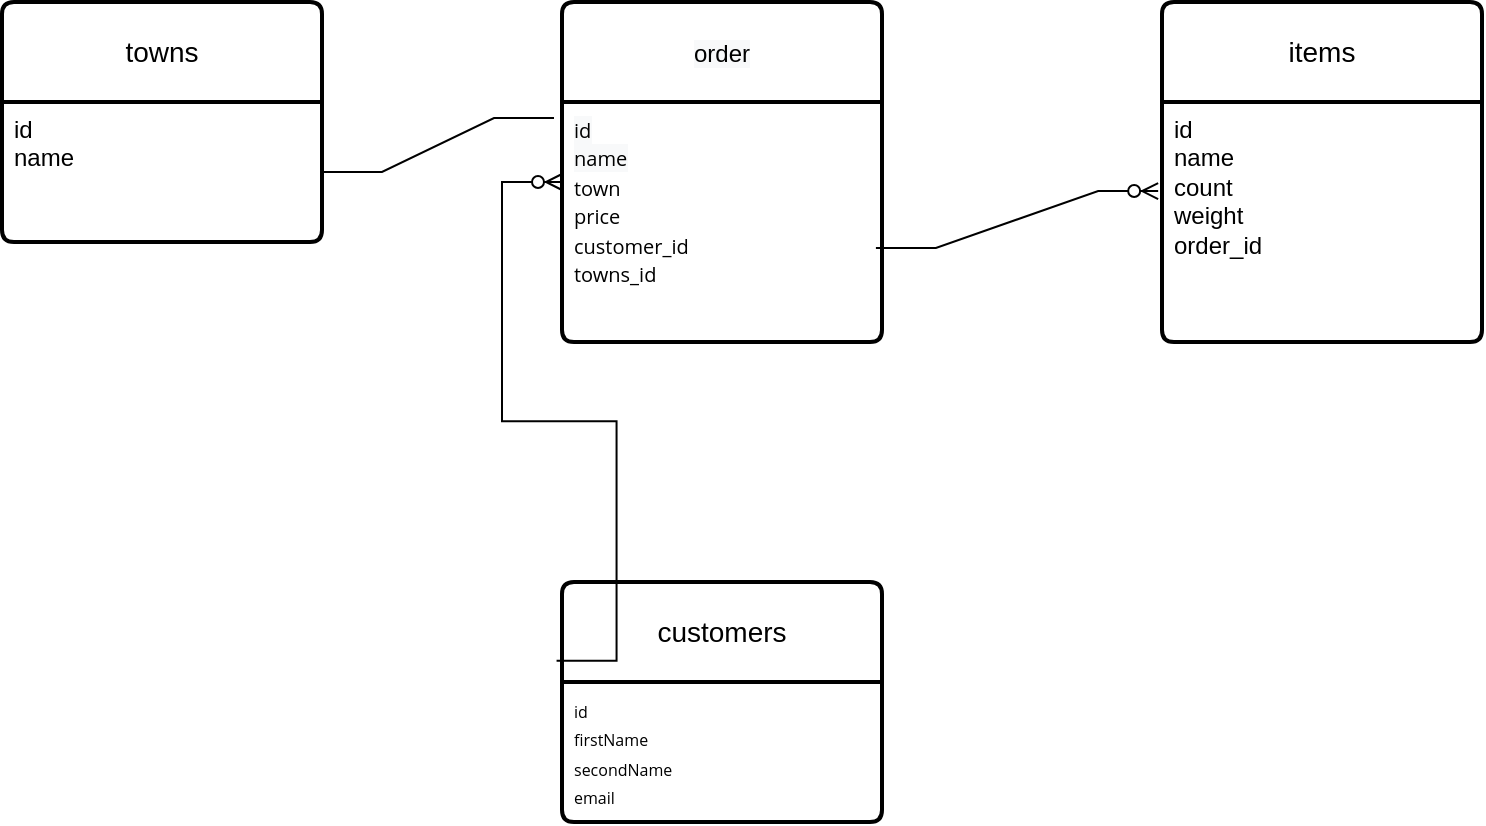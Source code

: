 <mxfile version="24.9.0">
  <diagram name="Страница — 1" id="wZw0v6t3x1GEAjuIiJGZ">
    <mxGraphModel dx="1122" dy="671" grid="1" gridSize="10" guides="1" tooltips="1" connect="1" arrows="1" fold="1" page="1" pageScale="1" pageWidth="827" pageHeight="1169" math="0" shadow="0">
      <root>
        <mxCell id="0" />
        <mxCell id="1" parent="0" />
        <mxCell id="xPtnCQ6gJe8y0sD0nyUU-1" value="&lt;span style=&quot;font-family: Helvetica, &amp;quot;VP Default&amp;quot;; font-size: 12px; background-color: rgb(248, 249, 250);&quot;&gt;order&lt;/span&gt;" style="swimlane;childLayout=stackLayout;horizontal=1;startSize=50;horizontalStack=0;rounded=1;fontSize=14;fontStyle=0;strokeWidth=2;resizeParent=0;resizeLast=1;shadow=0;dashed=0;align=center;arcSize=4;whiteSpace=wrap;html=1;" vertex="1" parent="1">
          <mxGeometry x="470" y="100" width="160" height="170" as="geometry" />
        </mxCell>
        <mxCell id="xPtnCQ6gJe8y0sD0nyUU-2" value="&lt;span style=&quot;white-space: normal; font-family: &amp;quot;Open Sans&amp;quot;, &amp;quot;VP Default&amp;quot;; font-size: 10px; text-align: center; background-color: rgb(248, 249, 250);&quot;&gt;id&lt;/span&gt;&lt;br style=&quot;white-space: normal; box-sizing: content-box; -webkit-font-smoothing: antialiased; font-family: &amp;quot;Open Sans&amp;quot;, &amp;quot;VP Default&amp;quot;; font-size: 10px; text-align: center;&quot;&gt;&lt;span style=&quot;white-space: normal; font-family: &amp;quot;Open Sans&amp;quot;, &amp;quot;VP Default&amp;quot;; font-size: 10px; text-align: center; background-color: rgb(248, 249, 250);&quot;&gt;name&lt;/span&gt;&lt;br style=&quot;white-space: normal; box-sizing: content-box; -webkit-font-smoothing: antialiased; font-family: &amp;quot;Open Sans&amp;quot;, &amp;quot;VP Default&amp;quot;; font-size: 10px; text-align: center;&quot;&gt;&lt;span style=&quot;white-space: normal; box-sizing: content-box; -webkit-font-smoothing: antialiased; font-family: &amp;quot;Open Sans&amp;quot;, &amp;quot;VP Default&amp;quot;; font-size: 10px; text-align: center;&quot;&gt;town&lt;br style=&quot;box-sizing: content-box; -webkit-font-smoothing: antialiased;&quot;&gt;price&lt;br style=&quot;box-sizing: content-box; -webkit-font-smoothing: antialiased;&quot;&gt;customer_id&amp;nbsp;&lt;/span&gt;&lt;div&gt;&lt;span style=&quot;white-space: normal; box-sizing: content-box; -webkit-font-smoothing: antialiased; font-family: &amp;quot;Open Sans&amp;quot;, &amp;quot;VP Default&amp;quot;; font-size: 10px; text-align: center;&quot;&gt;towns_id&lt;/span&gt;&lt;/div&gt;" style="align=left;strokeColor=none;fillColor=none;spacingLeft=4;fontSize=12;verticalAlign=top;resizable=0;rotatable=0;part=1;html=1;" vertex="1" parent="xPtnCQ6gJe8y0sD0nyUU-1">
          <mxGeometry y="50" width="160" height="120" as="geometry" />
        </mxCell>
        <mxCell id="xPtnCQ6gJe8y0sD0nyUU-4" value="items" style="swimlane;childLayout=stackLayout;horizontal=1;startSize=50;horizontalStack=0;rounded=1;fontSize=14;fontStyle=0;strokeWidth=2;resizeParent=0;resizeLast=1;shadow=0;dashed=0;align=center;arcSize=4;whiteSpace=wrap;html=1;" vertex="1" parent="1">
          <mxGeometry x="770" y="100" width="160" height="170" as="geometry" />
        </mxCell>
        <mxCell id="xPtnCQ6gJe8y0sD0nyUU-5" value="id&lt;div&gt;name&lt;/div&gt;&lt;div&gt;count&lt;/div&gt;&lt;div&gt;weight&lt;/div&gt;&lt;div&gt;order_id&lt;/div&gt;" style="align=left;strokeColor=none;fillColor=none;spacingLeft=4;fontSize=12;verticalAlign=top;resizable=0;rotatable=0;part=1;html=1;" vertex="1" parent="xPtnCQ6gJe8y0sD0nyUU-4">
          <mxGeometry y="50" width="160" height="120" as="geometry" />
        </mxCell>
        <mxCell id="xPtnCQ6gJe8y0sD0nyUU-6" value="" style="edgeStyle=entityRelationEdgeStyle;fontSize=12;html=1;endArrow=ERzeroToMany;endFill=1;rounded=0;entryX=-0.012;entryY=0.371;entryDx=0;entryDy=0;entryPerimeter=0;exitX=0.981;exitY=0.608;exitDx=0;exitDy=0;exitPerimeter=0;" edge="1" parent="1" source="xPtnCQ6gJe8y0sD0nyUU-2" target="xPtnCQ6gJe8y0sD0nyUU-5">
          <mxGeometry width="100" height="100" relative="1" as="geometry">
            <mxPoint x="630" y="240" as="sourcePoint" />
            <mxPoint x="730" y="140" as="targetPoint" />
          </mxGeometry>
        </mxCell>
        <mxCell id="xPtnCQ6gJe8y0sD0nyUU-7" value="customers" style="swimlane;childLayout=stackLayout;horizontal=1;startSize=50;horizontalStack=0;rounded=1;fontSize=14;fontStyle=0;strokeWidth=2;resizeParent=0;resizeLast=1;shadow=0;dashed=0;align=center;arcSize=4;whiteSpace=wrap;html=1;" vertex="1" parent="1">
          <mxGeometry x="470" y="390" width="160" height="120" as="geometry" />
        </mxCell>
        <mxCell id="xPtnCQ6gJe8y0sD0nyUU-8" value="&lt;font style=&quot;white-space: normal; box-sizing: content-box; -webkit-font-smoothing: antialiased; font-family: &amp;quot;Open Sans&amp;quot;, &amp;quot;VP Default&amp;quot;; font-size: 8px; text-align: center;&quot;&gt;id&lt;br style=&quot;box-sizing: content-box; -webkit-font-smoothing: antialiased;&quot;&gt;firstName&lt;/font&gt;&lt;br style=&quot;white-space: normal; box-sizing: content-box; -webkit-font-smoothing: antialiased; font-family: &amp;quot;Open Sans&amp;quot;, &amp;quot;VP Default&amp;quot;; font-size: 8px; text-align: center;&quot;&gt;&lt;font style=&quot;white-space: normal; box-sizing: content-box; -webkit-font-smoothing: antialiased; font-family: &amp;quot;Open Sans&amp;quot;, &amp;quot;VP Default&amp;quot;; font-size: 8px; text-align: center;&quot;&gt;secondName&lt;br style=&quot;box-sizing: content-box; -webkit-font-smoothing: antialiased;&quot;&gt;email&lt;/font&gt;" style="align=left;strokeColor=none;fillColor=none;spacingLeft=4;fontSize=12;verticalAlign=top;resizable=0;rotatable=0;part=1;html=1;" vertex="1" parent="xPtnCQ6gJe8y0sD0nyUU-7">
          <mxGeometry y="50" width="160" height="70" as="geometry" />
        </mxCell>
        <mxCell id="xPtnCQ6gJe8y0sD0nyUU-15" value="" style="edgeStyle=entityRelationEdgeStyle;fontSize=12;html=1;endArrow=ERzeroToMany;endFill=1;rounded=0;entryX=0.019;entryY=0.613;entryDx=0;entryDy=0;entryPerimeter=0;exitX=0.002;exitY=0.327;exitDx=0;exitDy=0;exitPerimeter=0;" edge="1" parent="1">
          <mxGeometry width="100" height="100" relative="1" as="geometry">
            <mxPoint x="467.28" y="429.33" as="sourcePoint" />
            <mxPoint x="470.0" y="190.0" as="targetPoint" />
            <Array as="points">
              <mxPoint x="356.96" y="326.44" />
              <mxPoint x="480" y="366.44" />
              <mxPoint x="480" y="366.44" />
              <mxPoint x="490" y="366.44" />
              <mxPoint x="416.96" y="356.44" />
              <mxPoint x="446.96" y="309.44" />
              <mxPoint x="456.96" y="316.44" />
              <mxPoint x="456.96" y="266.44" />
              <mxPoint x="386.96" y="346.44" />
              <mxPoint x="396.96" y="346.44" />
              <mxPoint x="376.96" y="356.44" />
              <mxPoint x="366.96" y="286.44" />
              <mxPoint x="336.96" y="266.44" />
              <mxPoint x="316.96" y="276.44" />
              <mxPoint x="316.96" y="336.44" />
              <mxPoint x="326.96" y="306.44" />
            </Array>
          </mxGeometry>
        </mxCell>
        <mxCell id="xPtnCQ6gJe8y0sD0nyUU-16" value="towns" style="swimlane;childLayout=stackLayout;horizontal=1;startSize=50;horizontalStack=0;rounded=1;fontSize=14;fontStyle=0;strokeWidth=2;resizeParent=0;resizeLast=1;shadow=0;dashed=0;align=center;arcSize=4;whiteSpace=wrap;html=1;" vertex="1" parent="1">
          <mxGeometry x="190" y="100" width="160" height="120" as="geometry" />
        </mxCell>
        <mxCell id="xPtnCQ6gJe8y0sD0nyUU-17" value="&lt;div&gt;id&lt;/div&gt;name" style="align=left;strokeColor=none;fillColor=none;spacingLeft=4;fontSize=12;verticalAlign=top;resizable=0;rotatable=0;part=1;html=1;" vertex="1" parent="xPtnCQ6gJe8y0sD0nyUU-16">
          <mxGeometry y="50" width="160" height="70" as="geometry" />
        </mxCell>
        <mxCell id="xPtnCQ6gJe8y0sD0nyUU-18" value="" style="edgeStyle=entityRelationEdgeStyle;fontSize=12;html=1;endArrow=none;endFill=0;rounded=0;entryX=-0.025;entryY=0.067;entryDx=0;entryDy=0;entryPerimeter=0;exitX=1;exitY=0.5;exitDx=0;exitDy=0;" edge="1" parent="1" source="xPtnCQ6gJe8y0sD0nyUU-17" target="xPtnCQ6gJe8y0sD0nyUU-2">
          <mxGeometry width="100" height="100" relative="1" as="geometry">
            <mxPoint x="340" y="230" as="sourcePoint" />
            <mxPoint x="440" y="130" as="targetPoint" />
          </mxGeometry>
        </mxCell>
      </root>
    </mxGraphModel>
  </diagram>
</mxfile>
